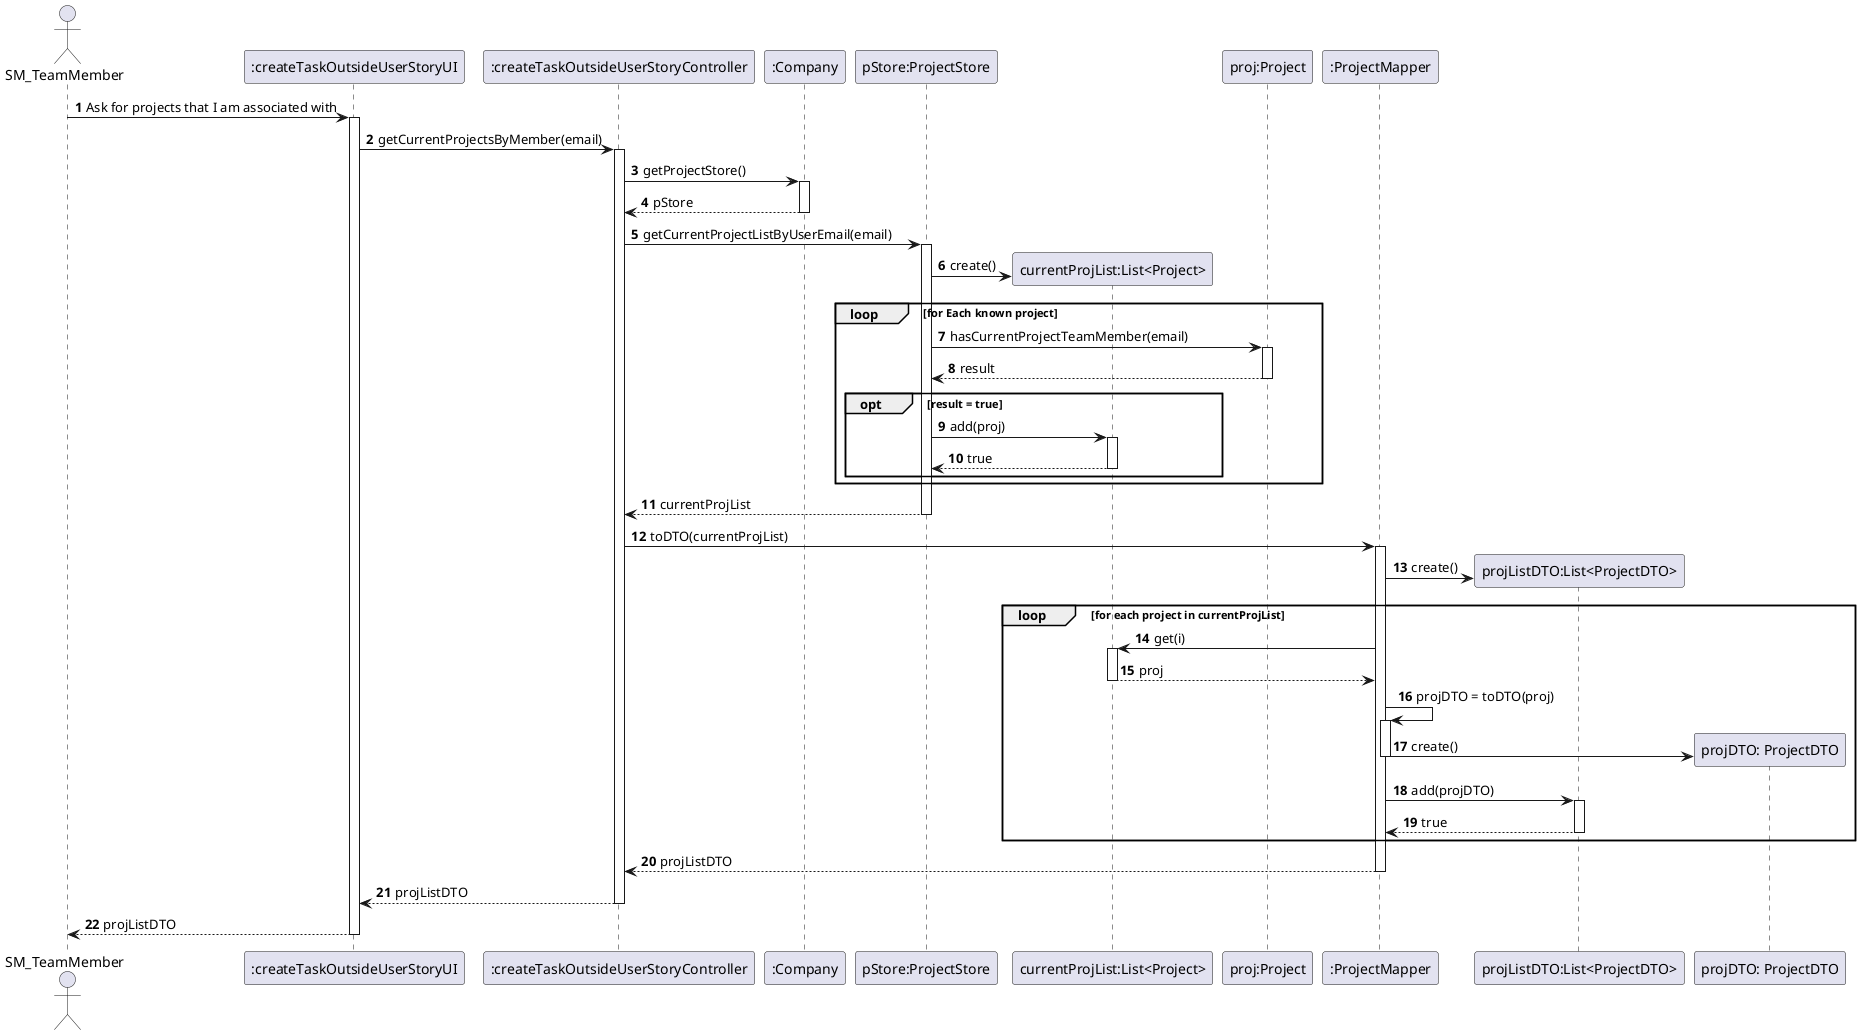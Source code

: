 @startuml
'https://plantuml.com/sequence-diagram

autonumber

actor SM_TeamMember as actor
participant ":createTaskOutsideUserStoryUI" as UI
participant ":createTaskOutsideUserStoryController" as Ctrl
participant ":Company" as Co
participant "pStore:ProjectStore" as pStore
participant "currentProjList:List<Project>" as cPList
participant "proj:Project" as proj
participant ":ProjectMapper" as projMapper
participant "projListDTO:List<ProjectDTO>" as pListDTO
participant "projDTO: ProjectDTO" as projDTO


actor -> UI: Ask for projects that I am associated with
activate UI

UI -> Ctrl: getCurrentProjectsByMember(email)
activate Ctrl

Ctrl -> Co: getProjectStore()
activate Co

Co --> Ctrl: pStore
deactivate Co

Ctrl -> pStore: getCurrentProjectListByUserEmail(email)
activate pStore

pStore -> cPList**: create()

loop for Each known project

pStore -> proj: hasCurrentProjectTeamMember(email)
activate proj

proj --> pStore: result
deactivate proj

opt result = true

pStore -> cPList: add(proj)
activate cPList

cPList --> pStore: true
deactivate cPList

end

end

pStore --> Ctrl: currentProjList
deactivate pStore

Ctrl -> projMapper: toDTO(currentProjList)
activate projMapper

projMapper -> pListDTO**: create()

loop for each project in currentProjList

projMapper -> cPList: get(i)
activate cPList

cPList --> projMapper: proj
deactivate cPList

projMapper -> projMapper: projDTO = toDTO(proj)
activate projMapper

projMapper -> projDTO**: create()
deactivate projMapper

projMapper -> pListDTO: add(projDTO)
activate pListDTO

pListDTO --> projMapper: true
deactivate pListDTO

end

projMapper --> Ctrl: projListDTO
deactivate projMapper

Ctrl --> UI: projListDTO
deactivate Ctrl

UI --> actor: projListDTO
deactivate UI

@enduml